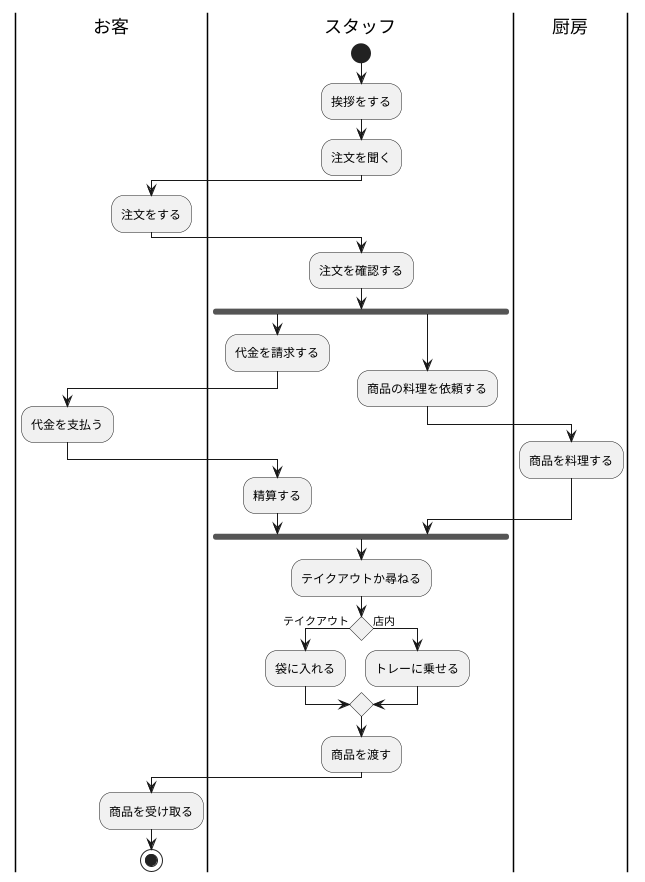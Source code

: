 @startuml ハンバーガー
    |お客|
    |スタッフ|
    start
    :挨拶をする;
    :注文を聞く;
    |お客|
    :注文をする;
    |スタッフ|
    :注文を確認する;
    fork
        :代金を請求する;
        |お客|
        :代金を支払う;
        |スタッフ|
        :精算する;
    fork again
    :商品の料理を依頼する;
    |厨房|
    :商品を料理する;
   
    |スタッフ|
     endfork
    :テイクアウトか尋ねる;
    if ()then(テイクアウト) 
:袋に入れる;
else(店内)
:トレーに乗せる;
endif
:商品を渡す;
|お客|
:商品を受け取る;
stop
@enduml